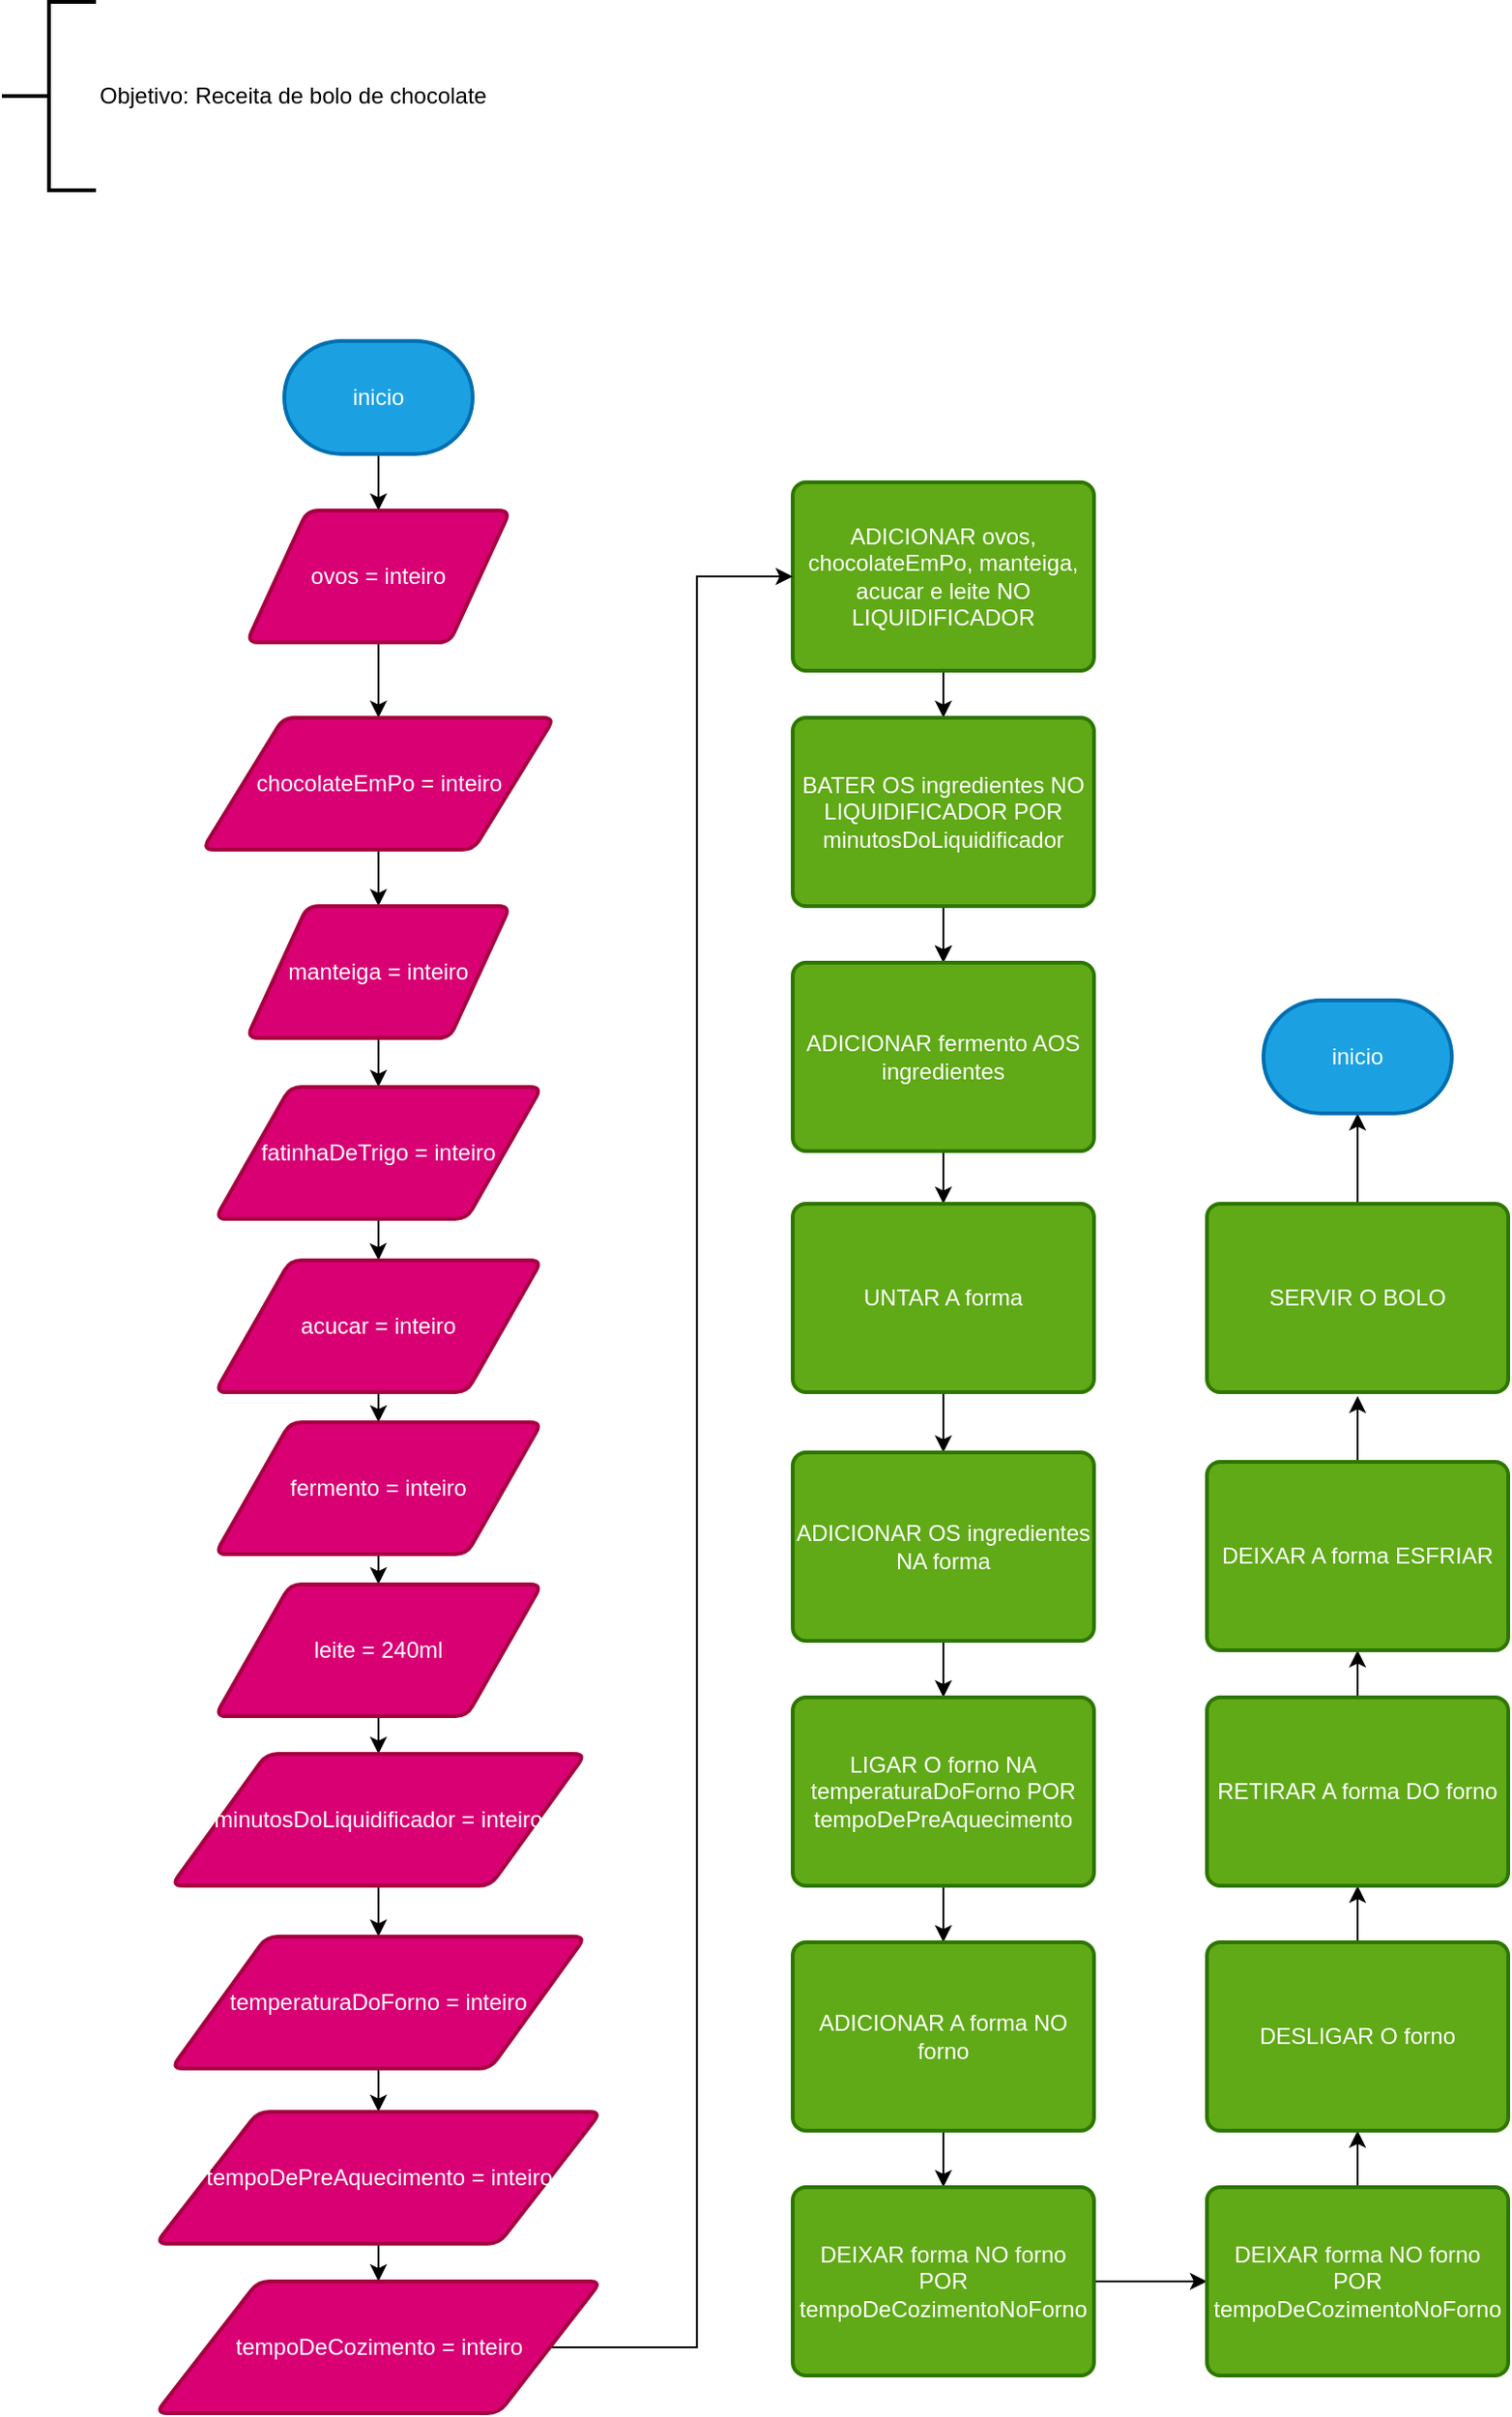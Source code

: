 <mxfile version="20.2.7" type="google"><diagram id="H-aak9ot1b18hxf4E2Gp" name="Page-1"><mxGraphModel grid="1" page="1" gridSize="10" guides="1" tooltips="1" connect="1" arrows="1" fold="1" pageScale="1" pageWidth="827" pageHeight="1169" math="0" shadow="0"><root><mxCell id="0"/><mxCell id="1" parent="0"/><mxCell id="Cd8FOsClYufzSh2CDBpn-1" value="Objetivo: Receita de bolo de chocolate" style="strokeWidth=2;html=1;shape=mxgraph.flowchart.annotation_2;align=left;labelPosition=right;pointerEvents=1;" vertex="1" parent="1"><mxGeometry x="-280" y="-240" width="50" height="100" as="geometry"/></mxCell><mxCell id="wRqrcsto8TMnRaGq0OXs-12" style="edgeStyle=orthogonalEdgeStyle;rounded=0;orthogonalLoop=1;jettySize=auto;html=1;" edge="1" parent="1" source="Cd8FOsClYufzSh2CDBpn-2" target="wRqrcsto8TMnRaGq0OXs-1"><mxGeometry relative="1" as="geometry"/></mxCell><mxCell id="Cd8FOsClYufzSh2CDBpn-2" value="inicio" style="strokeWidth=2;html=1;shape=mxgraph.flowchart.terminator;whiteSpace=wrap;fillColor=#1ba1e2;fontColor=#ffffff;strokeColor=#006EAF;" vertex="1" parent="1"><mxGeometry x="-130" y="-60" width="100" height="60" as="geometry"/></mxCell><mxCell id="wRqrcsto8TMnRaGq0OXs-28" style="edgeStyle=orthogonalEdgeStyle;rounded=0;orthogonalLoop=1;jettySize=auto;html=1;exitX=0.5;exitY=1;exitDx=0;exitDy=0;entryX=0.5;entryY=0;entryDx=0;entryDy=0;" edge="1" parent="1" source="6oGgKAZbhTCaX3Xpz1h2-14" target="wRqrcsto8TMnRaGq0OXs-27"><mxGeometry relative="1" as="geometry"/></mxCell><mxCell id="6oGgKAZbhTCaX3Xpz1h2-14" value="ADICIONAR ovos, chocolateEmPo, manteiga, acucar e leite NO LIQUIDIFICADOR" style="rounded=1;whiteSpace=wrap;html=1;absoluteArcSize=1;arcSize=14;strokeWidth=2;fillColor=#60a917;fontColor=#ffffff;strokeColor=#2D7600;" vertex="1" parent="1"><mxGeometry x="140" y="15" width="160" height="100" as="geometry"/></mxCell><mxCell id="wRqrcsto8TMnRaGq0OXs-13" style="edgeStyle=orthogonalEdgeStyle;rounded=0;orthogonalLoop=1;jettySize=auto;html=1;" edge="1" parent="1" source="wRqrcsto8TMnRaGq0OXs-1" target="wRqrcsto8TMnRaGq0OXs-2"><mxGeometry relative="1" as="geometry"/></mxCell><mxCell id="wRqrcsto8TMnRaGq0OXs-1" value="ovos = inteiro" style="shape=parallelogram;html=1;strokeWidth=2;perimeter=parallelogramPerimeter;whiteSpace=wrap;rounded=1;arcSize=12;size=0.23;fillColor=#d80073;fontColor=#ffffff;strokeColor=#A50040;" vertex="1" parent="1"><mxGeometry x="-150" y="30" width="140" height="70" as="geometry"/></mxCell><mxCell id="wRqrcsto8TMnRaGq0OXs-15" style="edgeStyle=orthogonalEdgeStyle;rounded=0;orthogonalLoop=1;jettySize=auto;html=1;" edge="1" parent="1" source="wRqrcsto8TMnRaGq0OXs-2" target="wRqrcsto8TMnRaGq0OXs-3"><mxGeometry relative="1" as="geometry"/></mxCell><mxCell id="wRqrcsto8TMnRaGq0OXs-2" value="chocolateEmPo = inteiro" style="shape=parallelogram;html=1;strokeWidth=2;perimeter=parallelogramPerimeter;whiteSpace=wrap;rounded=1;arcSize=12;size=0.23;fillColor=#d80073;fontColor=#ffffff;strokeColor=#A50040;" vertex="1" parent="1"><mxGeometry x="-173.5" y="140" width="187" height="70" as="geometry"/></mxCell><mxCell id="wRqrcsto8TMnRaGq0OXs-16" style="edgeStyle=orthogonalEdgeStyle;rounded=0;orthogonalLoop=1;jettySize=auto;html=1;exitX=0.5;exitY=1;exitDx=0;exitDy=0;entryX=0.5;entryY=0;entryDx=0;entryDy=0;" edge="1" parent="1" source="wRqrcsto8TMnRaGq0OXs-3" target="wRqrcsto8TMnRaGq0OXs-4"><mxGeometry relative="1" as="geometry"/></mxCell><mxCell id="wRqrcsto8TMnRaGq0OXs-3" value="manteiga = inteiro" style="shape=parallelogram;html=1;strokeWidth=2;perimeter=parallelogramPerimeter;whiteSpace=wrap;rounded=1;arcSize=12;size=0.23;fillColor=#d80073;fontColor=#ffffff;strokeColor=#A50040;" vertex="1" parent="1"><mxGeometry x="-150" y="240" width="140" height="70" as="geometry"/></mxCell><mxCell id="wRqrcsto8TMnRaGq0OXs-17" style="edgeStyle=orthogonalEdgeStyle;rounded=0;orthogonalLoop=1;jettySize=auto;html=1;exitX=0.5;exitY=1;exitDx=0;exitDy=0;" edge="1" parent="1" source="wRqrcsto8TMnRaGq0OXs-4" target="wRqrcsto8TMnRaGq0OXs-5"><mxGeometry relative="1" as="geometry"/></mxCell><mxCell id="wRqrcsto8TMnRaGq0OXs-4" value="fatinhaDeTrigo = inteiro" style="shape=parallelogram;html=1;strokeWidth=2;perimeter=parallelogramPerimeter;whiteSpace=wrap;rounded=1;arcSize=12;size=0.23;fillColor=#d80073;fontColor=#ffffff;strokeColor=#A50040;" vertex="1" parent="1"><mxGeometry x="-166.75" y="336" width="173.5" height="70" as="geometry"/></mxCell><mxCell id="wRqrcsto8TMnRaGq0OXs-18" style="edgeStyle=orthogonalEdgeStyle;rounded=0;orthogonalLoop=1;jettySize=auto;html=1;exitX=0.5;exitY=1;exitDx=0;exitDy=0;entryX=0.5;entryY=0;entryDx=0;entryDy=0;" edge="1" parent="1" source="wRqrcsto8TMnRaGq0OXs-5" target="wRqrcsto8TMnRaGq0OXs-6"><mxGeometry relative="1" as="geometry"/></mxCell><mxCell id="wRqrcsto8TMnRaGq0OXs-5" value="acucar = inteiro" style="shape=parallelogram;html=1;strokeWidth=2;perimeter=parallelogramPerimeter;whiteSpace=wrap;rounded=1;arcSize=12;size=0.23;fillColor=#d80073;fontColor=#ffffff;strokeColor=#A50040;" vertex="1" parent="1"><mxGeometry x="-166.75" y="428" width="173.5" height="70" as="geometry"/></mxCell><mxCell id="wRqrcsto8TMnRaGq0OXs-20" style="edgeStyle=orthogonalEdgeStyle;rounded=0;orthogonalLoop=1;jettySize=auto;html=1;exitX=0.5;exitY=1;exitDx=0;exitDy=0;entryX=0.5;entryY=0;entryDx=0;entryDy=0;" edge="1" parent="1" source="wRqrcsto8TMnRaGq0OXs-6" target="wRqrcsto8TMnRaGq0OXs-7"><mxGeometry relative="1" as="geometry"/></mxCell><mxCell id="wRqrcsto8TMnRaGq0OXs-6" value="fermento = inteiro" style="shape=parallelogram;html=1;strokeWidth=2;perimeter=parallelogramPerimeter;whiteSpace=wrap;rounded=1;arcSize=12;size=0.23;fillColor=#d80073;fontColor=#ffffff;strokeColor=#A50040;" vertex="1" parent="1"><mxGeometry x="-166.75" y="514" width="173.5" height="70" as="geometry"/></mxCell><mxCell id="wRqrcsto8TMnRaGq0OXs-21" style="edgeStyle=orthogonalEdgeStyle;rounded=0;orthogonalLoop=1;jettySize=auto;html=1;exitX=0.5;exitY=1;exitDx=0;exitDy=0;" edge="1" parent="1" source="wRqrcsto8TMnRaGq0OXs-7" target="wRqrcsto8TMnRaGq0OXs-8"><mxGeometry relative="1" as="geometry"/></mxCell><mxCell id="wRqrcsto8TMnRaGq0OXs-7" value="leite = 240ml" style="shape=parallelogram;html=1;strokeWidth=2;perimeter=parallelogramPerimeter;whiteSpace=wrap;rounded=1;arcSize=12;size=0.23;fillColor=#d80073;fontColor=#ffffff;strokeColor=#A50040;" vertex="1" parent="1"><mxGeometry x="-166.75" y="600" width="173.5" height="70" as="geometry"/></mxCell><mxCell id="wRqrcsto8TMnRaGq0OXs-22" style="edgeStyle=orthogonalEdgeStyle;rounded=0;orthogonalLoop=1;jettySize=auto;html=1;exitX=0.5;exitY=1;exitDx=0;exitDy=0;" edge="1" parent="1" source="wRqrcsto8TMnRaGq0OXs-8" target="wRqrcsto8TMnRaGq0OXs-9"><mxGeometry relative="1" as="geometry"/></mxCell><mxCell id="wRqrcsto8TMnRaGq0OXs-8" value="minutosDoLiquidificador = inteiro" style="shape=parallelogram;html=1;strokeWidth=2;perimeter=parallelogramPerimeter;whiteSpace=wrap;rounded=1;arcSize=12;size=0.23;fillColor=#d80073;fontColor=#ffffff;strokeColor=#A50040;" vertex="1" parent="1"><mxGeometry x="-190" y="690" width="220" height="70" as="geometry"/></mxCell><mxCell id="wRqrcsto8TMnRaGq0OXs-24" style="edgeStyle=orthogonalEdgeStyle;rounded=0;orthogonalLoop=1;jettySize=auto;html=1;exitX=0.5;exitY=1;exitDx=0;exitDy=0;entryX=0.5;entryY=0;entryDx=0;entryDy=0;" edge="1" parent="1" source="wRqrcsto8TMnRaGq0OXs-9" target="wRqrcsto8TMnRaGq0OXs-10"><mxGeometry relative="1" as="geometry"/></mxCell><mxCell id="wRqrcsto8TMnRaGq0OXs-9" value="temperaturaDoForno = inteiro" style="shape=parallelogram;html=1;strokeWidth=2;perimeter=parallelogramPerimeter;whiteSpace=wrap;rounded=1;arcSize=12;size=0.23;fillColor=#d80073;fontColor=#ffffff;strokeColor=#A50040;" vertex="1" parent="1"><mxGeometry x="-190" y="787" width="220" height="70" as="geometry"/></mxCell><mxCell id="wRqrcsto8TMnRaGq0OXs-25" style="edgeStyle=orthogonalEdgeStyle;rounded=0;orthogonalLoop=1;jettySize=auto;html=1;exitX=0.5;exitY=1;exitDx=0;exitDy=0;entryX=0.5;entryY=0;entryDx=0;entryDy=0;" edge="1" parent="1" source="wRqrcsto8TMnRaGq0OXs-10" target="wRqrcsto8TMnRaGq0OXs-11"><mxGeometry relative="1" as="geometry"/></mxCell><mxCell id="wRqrcsto8TMnRaGq0OXs-10" value="tempoDePreAquecimento = inteiro" style="shape=parallelogram;html=1;strokeWidth=2;perimeter=parallelogramPerimeter;whiteSpace=wrap;rounded=1;arcSize=12;size=0.23;fillColor=#d80073;fontColor=#ffffff;strokeColor=#A50040;" vertex="1" parent="1"><mxGeometry x="-198.25" y="880" width="236.5" height="70" as="geometry"/></mxCell><mxCell id="wRqrcsto8TMnRaGq0OXs-26" style="edgeStyle=orthogonalEdgeStyle;rounded=0;orthogonalLoop=1;jettySize=auto;html=1;entryX=0;entryY=0.5;entryDx=0;entryDy=0;" edge="1" parent="1" source="wRqrcsto8TMnRaGq0OXs-11" target="6oGgKAZbhTCaX3Xpz1h2-14"><mxGeometry relative="1" as="geometry"/></mxCell><mxCell id="wRqrcsto8TMnRaGq0OXs-11" value="tempoDeCozimento = inteiro" style="shape=parallelogram;html=1;strokeWidth=2;perimeter=parallelogramPerimeter;whiteSpace=wrap;rounded=1;arcSize=12;size=0.23;fillColor=#d80073;fontColor=#ffffff;strokeColor=#A50040;" vertex="1" parent="1"><mxGeometry x="-198.25" y="970" width="236.5" height="70" as="geometry"/></mxCell><mxCell id="wRqrcsto8TMnRaGq0OXs-30" style="edgeStyle=orthogonalEdgeStyle;rounded=0;orthogonalLoop=1;jettySize=auto;html=1;entryX=0.5;entryY=0;entryDx=0;entryDy=0;" edge="1" parent="1" source="wRqrcsto8TMnRaGq0OXs-27" target="wRqrcsto8TMnRaGq0OXs-29"><mxGeometry relative="1" as="geometry"/></mxCell><mxCell id="wRqrcsto8TMnRaGq0OXs-31" style="edgeStyle=orthogonalEdgeStyle;rounded=0;orthogonalLoop=1;jettySize=auto;html=1;entryX=0.5;entryY=0;entryDx=0;entryDy=0;" edge="1" parent="1" source="wRqrcsto8TMnRaGq0OXs-27" target="wRqrcsto8TMnRaGq0OXs-29"><mxGeometry relative="1" as="geometry"/></mxCell><mxCell id="wRqrcsto8TMnRaGq0OXs-27" value="BATER OS ingredientes NO LIQUIDIFICADOR POR minutosDoLiquidificador" style="rounded=1;whiteSpace=wrap;html=1;absoluteArcSize=1;arcSize=14;strokeWidth=2;fillColor=#60a917;fontColor=#ffffff;strokeColor=#2D7600;" vertex="1" parent="1"><mxGeometry x="140" y="140" width="160" height="100" as="geometry"/></mxCell><mxCell id="wRqrcsto8TMnRaGq0OXs-33" style="edgeStyle=orthogonalEdgeStyle;rounded=0;orthogonalLoop=1;jettySize=auto;html=1;entryX=0.5;entryY=0;entryDx=0;entryDy=0;" edge="1" parent="1" source="wRqrcsto8TMnRaGq0OXs-29" target="wRqrcsto8TMnRaGq0OXs-32"><mxGeometry relative="1" as="geometry"/></mxCell><mxCell id="wRqrcsto8TMnRaGq0OXs-29" value="ADICIONAR fermento AOS ingredientes" style="rounded=1;whiteSpace=wrap;html=1;absoluteArcSize=1;arcSize=14;strokeWidth=2;fillColor=#60a917;fontColor=#ffffff;strokeColor=#2D7600;" vertex="1" parent="1"><mxGeometry x="140" y="270" width="160" height="100" as="geometry"/></mxCell><mxCell id="wRqrcsto8TMnRaGq0OXs-35" style="edgeStyle=orthogonalEdgeStyle;rounded=0;orthogonalLoop=1;jettySize=auto;html=1;entryX=0.5;entryY=0;entryDx=0;entryDy=0;" edge="1" parent="1" source="wRqrcsto8TMnRaGq0OXs-32" target="wRqrcsto8TMnRaGq0OXs-34"><mxGeometry relative="1" as="geometry"/></mxCell><mxCell id="wRqrcsto8TMnRaGq0OXs-32" value="UNTAR A forma" style="rounded=1;whiteSpace=wrap;html=1;absoluteArcSize=1;arcSize=14;strokeWidth=2;fillColor=#60a917;fontColor=#ffffff;strokeColor=#2D7600;" vertex="1" parent="1"><mxGeometry x="140" y="398" width="160" height="100" as="geometry"/></mxCell><mxCell id="wRqrcsto8TMnRaGq0OXs-38" style="edgeStyle=orthogonalEdgeStyle;rounded=0;orthogonalLoop=1;jettySize=auto;html=1;entryX=0.5;entryY=0;entryDx=0;entryDy=0;" edge="1" parent="1" source="wRqrcsto8TMnRaGq0OXs-34" target="wRqrcsto8TMnRaGq0OXs-36"><mxGeometry relative="1" as="geometry"/></mxCell><mxCell id="wRqrcsto8TMnRaGq0OXs-34" value="ADICIONAR OS ingredientes NA forma" style="rounded=1;whiteSpace=wrap;html=1;absoluteArcSize=1;arcSize=14;strokeWidth=2;fillColor=#60a917;fontColor=#ffffff;strokeColor=#2D7600;" vertex="1" parent="1"><mxGeometry x="140" y="530" width="160" height="100" as="geometry"/></mxCell><mxCell id="wRqrcsto8TMnRaGq0OXs-42" style="edgeStyle=orthogonalEdgeStyle;rounded=0;orthogonalLoop=1;jettySize=auto;html=1;entryX=0.5;entryY=0;entryDx=0;entryDy=0;" edge="1" parent="1" source="wRqrcsto8TMnRaGq0OXs-36" target="wRqrcsto8TMnRaGq0OXs-39"><mxGeometry relative="1" as="geometry"/></mxCell><mxCell id="wRqrcsto8TMnRaGq0OXs-36" value="LIGAR O forno NA temperaturaDoForno POR tempoDePreAquecimento" style="rounded=1;whiteSpace=wrap;html=1;absoluteArcSize=1;arcSize=14;strokeWidth=2;fillColor=#60a917;fontColor=#ffffff;strokeColor=#2D7600;" vertex="1" parent="1"><mxGeometry x="140" y="660" width="160" height="100" as="geometry"/></mxCell><mxCell id="wRqrcsto8TMnRaGq0OXs-43" style="edgeStyle=orthogonalEdgeStyle;rounded=0;orthogonalLoop=1;jettySize=auto;html=1;entryX=0.5;entryY=0;entryDx=0;entryDy=0;" edge="1" parent="1" source="wRqrcsto8TMnRaGq0OXs-39" target="wRqrcsto8TMnRaGq0OXs-40"><mxGeometry relative="1" as="geometry"/></mxCell><mxCell id="wRqrcsto8TMnRaGq0OXs-39" value="ADICIONAR A forma NO forno" style="rounded=1;whiteSpace=wrap;html=1;absoluteArcSize=1;arcSize=14;strokeWidth=2;fillColor=#60a917;fontColor=#ffffff;strokeColor=#2D7600;" vertex="1" parent="1"><mxGeometry x="140" y="790" width="160" height="100" as="geometry"/></mxCell><mxCell id="wRqrcsto8TMnRaGq0OXs-44" style="edgeStyle=orthogonalEdgeStyle;rounded=0;orthogonalLoop=1;jettySize=auto;html=1;entryX=0;entryY=0.5;entryDx=0;entryDy=0;" edge="1" parent="1" source="wRqrcsto8TMnRaGq0OXs-40" target="wRqrcsto8TMnRaGq0OXs-41"><mxGeometry relative="1" as="geometry"/></mxCell><mxCell id="wRqrcsto8TMnRaGq0OXs-40" value="DEIXAR forma NO forno POR tempoDeCozimentoNoForno" style="rounded=1;whiteSpace=wrap;html=1;absoluteArcSize=1;arcSize=14;strokeWidth=2;fillColor=#60a917;fontColor=#ffffff;strokeColor=#2D7600;" vertex="1" parent="1"><mxGeometry x="140" y="920" width="160" height="100" as="geometry"/></mxCell><mxCell id="wRqrcsto8TMnRaGq0OXs-49" style="edgeStyle=orthogonalEdgeStyle;rounded=0;orthogonalLoop=1;jettySize=auto;html=1;entryX=0.5;entryY=1;entryDx=0;entryDy=0;" edge="1" parent="1" source="wRqrcsto8TMnRaGq0OXs-41" target="wRqrcsto8TMnRaGq0OXs-45"><mxGeometry relative="1" as="geometry"/></mxCell><mxCell id="wRqrcsto8TMnRaGq0OXs-41" value="DEIXAR forma NO forno POR tempoDeCozimentoNoForno" style="rounded=1;whiteSpace=wrap;html=1;absoluteArcSize=1;arcSize=14;strokeWidth=2;fillColor=#60a917;fontColor=#ffffff;strokeColor=#2D7600;" vertex="1" parent="1"><mxGeometry x="360" y="920" width="160" height="100" as="geometry"/></mxCell><mxCell id="wRqrcsto8TMnRaGq0OXs-50" style="edgeStyle=orthogonalEdgeStyle;rounded=0;orthogonalLoop=1;jettySize=auto;html=1;" edge="1" parent="1" source="wRqrcsto8TMnRaGq0OXs-45" target="wRqrcsto8TMnRaGq0OXs-46"><mxGeometry relative="1" as="geometry"/></mxCell><mxCell id="wRqrcsto8TMnRaGq0OXs-45" value="DESLIGAR O forno" style="rounded=1;whiteSpace=wrap;html=1;absoluteArcSize=1;arcSize=14;strokeWidth=2;fillColor=#60a917;fontColor=#ffffff;strokeColor=#2D7600;" vertex="1" parent="1"><mxGeometry x="360" y="790" width="160" height="100" as="geometry"/></mxCell><mxCell id="wRqrcsto8TMnRaGq0OXs-51" style="edgeStyle=orthogonalEdgeStyle;rounded=0;orthogonalLoop=1;jettySize=auto;html=1;entryX=0.5;entryY=1;entryDx=0;entryDy=0;" edge="1" parent="1" source="wRqrcsto8TMnRaGq0OXs-46" target="wRqrcsto8TMnRaGq0OXs-47"><mxGeometry relative="1" as="geometry"/></mxCell><mxCell id="wRqrcsto8TMnRaGq0OXs-46" value="RETIRAR A forma DO forno" style="rounded=1;whiteSpace=wrap;html=1;absoluteArcSize=1;arcSize=14;strokeWidth=2;fillColor=#60a917;fontColor=#ffffff;strokeColor=#2D7600;" vertex="1" parent="1"><mxGeometry x="360" y="660" width="160" height="100" as="geometry"/></mxCell><mxCell id="wRqrcsto8TMnRaGq0OXs-52" style="edgeStyle=orthogonalEdgeStyle;rounded=0;orthogonalLoop=1;jettySize=auto;html=1;" edge="1" parent="1" source="wRqrcsto8TMnRaGq0OXs-47"><mxGeometry relative="1" as="geometry"><mxPoint x="440" y="500" as="targetPoint"/></mxGeometry></mxCell><mxCell id="wRqrcsto8TMnRaGq0OXs-47" value="DEIXAR A forma ESFRIAR" style="rounded=1;whiteSpace=wrap;html=1;absoluteArcSize=1;arcSize=14;strokeWidth=2;fillColor=#60a917;fontColor=#ffffff;strokeColor=#2D7600;" vertex="1" parent="1"><mxGeometry x="360" y="535" width="160" height="100" as="geometry"/></mxCell><mxCell id="wRqrcsto8TMnRaGq0OXs-54" style="edgeStyle=orthogonalEdgeStyle;rounded=0;orthogonalLoop=1;jettySize=auto;html=1;entryX=0.5;entryY=1;entryDx=0;entryDy=0;entryPerimeter=0;" edge="1" parent="1" source="wRqrcsto8TMnRaGq0OXs-48" target="wRqrcsto8TMnRaGq0OXs-53"><mxGeometry relative="1" as="geometry"/></mxCell><mxCell id="wRqrcsto8TMnRaGq0OXs-48" value="SERVIR O BOLO" style="rounded=1;whiteSpace=wrap;html=1;absoluteArcSize=1;arcSize=14;strokeWidth=2;fillColor=#60a917;fontColor=#ffffff;strokeColor=#2D7600;" vertex="1" parent="1"><mxGeometry x="360" y="398" width="160" height="100" as="geometry"/></mxCell><mxCell id="wRqrcsto8TMnRaGq0OXs-53" value="inicio" style="strokeWidth=2;html=1;shape=mxgraph.flowchart.terminator;whiteSpace=wrap;fillColor=#1ba1e2;fontColor=#ffffff;strokeColor=#006EAF;" vertex="1" parent="1"><mxGeometry x="390" y="290" width="100" height="60" as="geometry"/></mxCell></root></mxGraphModel></diagram></mxfile>